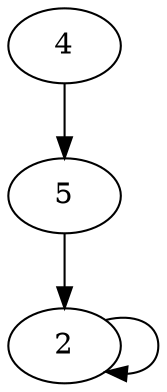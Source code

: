 digraph {
	2 [label=2]
	4 [label=4]
	5 [label=5]
	4 -> 5 [label="" color=black len=1.5]
	2 -> 2 [label="" color=black len=1.5]
	5 -> 2 [label="" color=black len=1.5]
}
